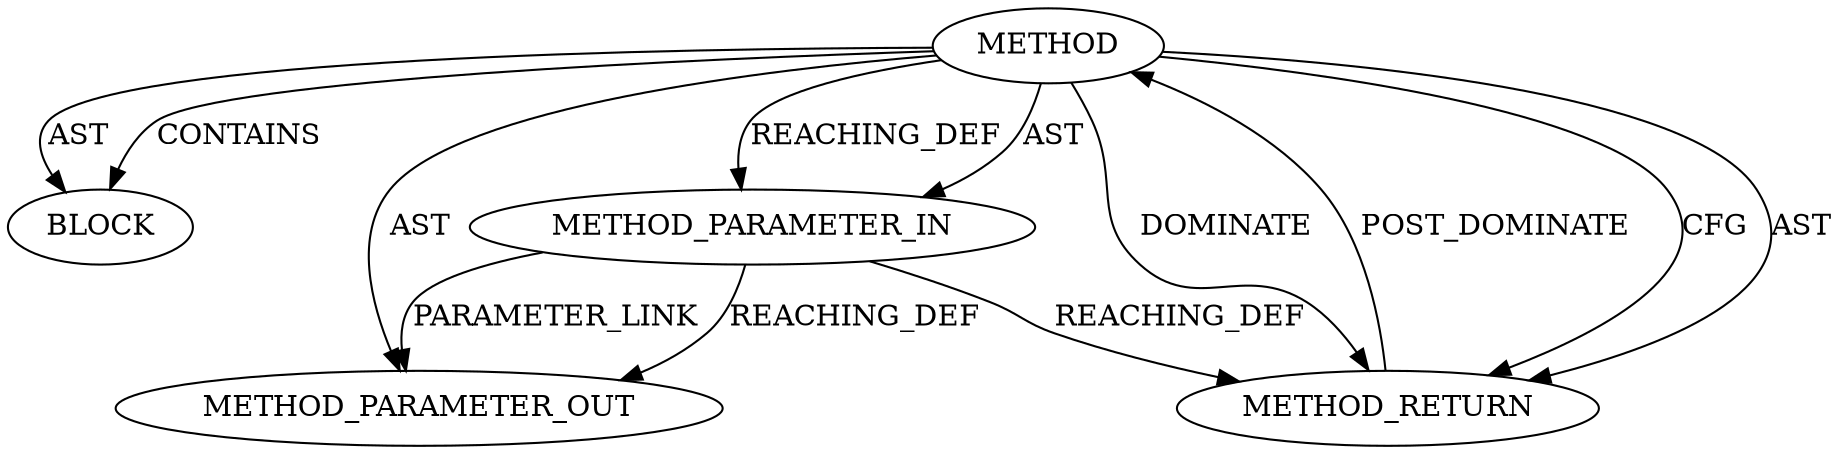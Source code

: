 digraph {
  19589 [label=BLOCK ORDER=1 ARGUMENT_INDEX=1 CODE="<empty>" TYPE_FULL_NAME="ANY"]
  19588 [label=METHOD_PARAMETER_IN ORDER=1 CODE="p1" IS_VARIADIC=false TYPE_FULL_NAME="ANY" EVALUATION_STRATEGY="BY_VALUE" INDEX=1 NAME="p1"]
  19590 [label=METHOD_RETURN ORDER=2 CODE="RET" TYPE_FULL_NAME="ANY" EVALUATION_STRATEGY="BY_VALUE"]
  19587 [label=METHOD AST_PARENT_TYPE="NAMESPACE_BLOCK" AST_PARENT_FULL_NAME="<global>" ORDER=0 CODE="<empty>" FULL_NAME="skb_frag_off" IS_EXTERNAL=true FILENAME="<empty>" SIGNATURE="" NAME="skb_frag_off"]
  21846 [label=METHOD_PARAMETER_OUT ORDER=1 CODE="p1" IS_VARIADIC=false TYPE_FULL_NAME="ANY" EVALUATION_STRATEGY="BY_VALUE" INDEX=1 NAME="p1"]
  19587 -> 19590 [label=CFG ]
  19587 -> 19589 [label=AST ]
  19588 -> 19590 [label=REACHING_DEF VARIABLE="p1"]
  19587 -> 19588 [label=REACHING_DEF VARIABLE=""]
  19587 -> 19590 [label=AST ]
  19587 -> 19589 [label=CONTAINS ]
  19590 -> 19587 [label=POST_DOMINATE ]
  19588 -> 21846 [label=REACHING_DEF VARIABLE="p1"]
  19587 -> 19588 [label=AST ]
  19587 -> 19590 [label=DOMINATE ]
  19588 -> 21846 [label=PARAMETER_LINK ]
  19587 -> 21846 [label=AST ]
}
